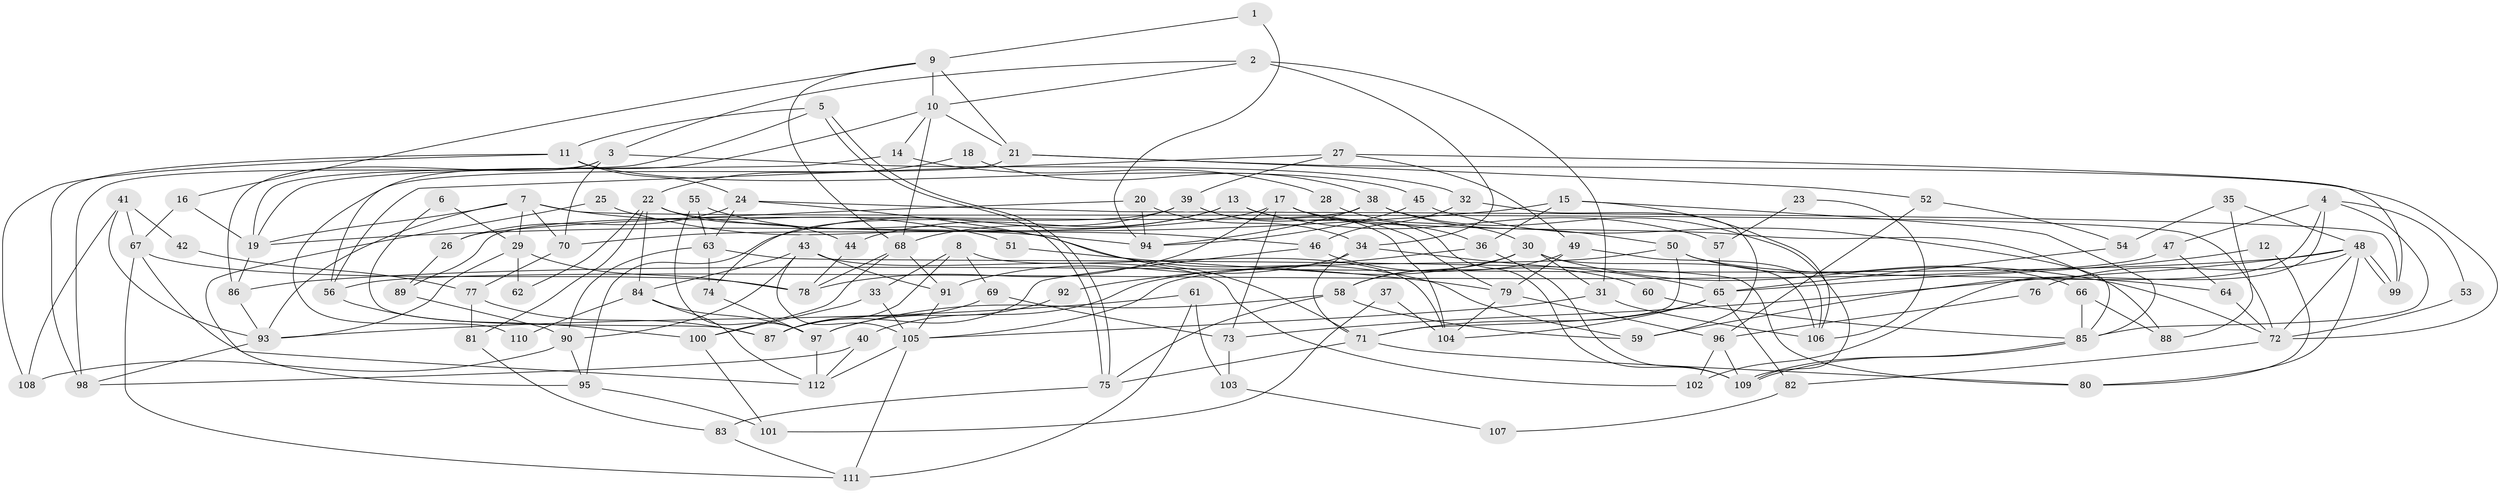 // Generated by graph-tools (version 1.1) at 2025/01/03/09/25 03:01:58]
// undirected, 112 vertices, 224 edges
graph export_dot {
graph [start="1"]
  node [color=gray90,style=filled];
  1;
  2;
  3;
  4;
  5;
  6;
  7;
  8;
  9;
  10;
  11;
  12;
  13;
  14;
  15;
  16;
  17;
  18;
  19;
  20;
  21;
  22;
  23;
  24;
  25;
  26;
  27;
  28;
  29;
  30;
  31;
  32;
  33;
  34;
  35;
  36;
  37;
  38;
  39;
  40;
  41;
  42;
  43;
  44;
  45;
  46;
  47;
  48;
  49;
  50;
  51;
  52;
  53;
  54;
  55;
  56;
  57;
  58;
  59;
  60;
  61;
  62;
  63;
  64;
  65;
  66;
  67;
  68;
  69;
  70;
  71;
  72;
  73;
  74;
  75;
  76;
  77;
  78;
  79;
  80;
  81;
  82;
  83;
  84;
  85;
  86;
  87;
  88;
  89;
  90;
  91;
  92;
  93;
  94;
  95;
  96;
  97;
  98;
  99;
  100;
  101;
  102;
  103;
  104;
  105;
  106;
  107;
  108;
  109;
  110;
  111;
  112;
  1 -- 94;
  1 -- 9;
  2 -- 10;
  2 -- 31;
  2 -- 3;
  2 -- 34;
  3 -- 70;
  3 -- 32;
  3 -- 86;
  3 -- 98;
  4 -- 102;
  4 -- 85;
  4 -- 47;
  4 -- 53;
  4 -- 59;
  5 -- 75;
  5 -- 75;
  5 -- 11;
  5 -- 19;
  6 -- 29;
  6 -- 87;
  7 -- 19;
  7 -- 93;
  7 -- 29;
  7 -- 51;
  7 -- 70;
  7 -- 72;
  8 -- 87;
  8 -- 33;
  8 -- 69;
  8 -- 104;
  9 -- 16;
  9 -- 68;
  9 -- 10;
  9 -- 21;
  10 -- 21;
  10 -- 14;
  10 -- 56;
  10 -- 68;
  11 -- 24;
  11 -- 45;
  11 -- 98;
  11 -- 108;
  12 -- 80;
  12 -- 65;
  13 -- 109;
  13 -- 44;
  13 -- 57;
  13 -- 95;
  14 -- 19;
  14 -- 28;
  15 -- 106;
  15 -- 19;
  15 -- 36;
  15 -- 85;
  16 -- 19;
  16 -- 67;
  17 -- 36;
  17 -- 78;
  17 -- 70;
  17 -- 73;
  17 -- 88;
  18 -- 22;
  18 -- 38;
  19 -- 86;
  20 -- 34;
  20 -- 26;
  20 -- 94;
  21 -- 72;
  21 -- 52;
  21 -- 110;
  22 -- 81;
  22 -- 84;
  22 -- 44;
  22 -- 46;
  22 -- 62;
  23 -- 57;
  23 -- 106;
  24 -- 63;
  24 -- 99;
  24 -- 26;
  24 -- 71;
  25 -- 95;
  25 -- 94;
  26 -- 89;
  27 -- 56;
  27 -- 49;
  27 -- 39;
  27 -- 99;
  28 -- 30;
  29 -- 93;
  29 -- 62;
  29 -- 78;
  30 -- 40;
  30 -- 72;
  30 -- 31;
  30 -- 58;
  30 -- 106;
  31 -- 106;
  31 -- 105;
  32 -- 59;
  32 -- 46;
  33 -- 100;
  33 -- 105;
  34 -- 65;
  34 -- 71;
  34 -- 91;
  35 -- 88;
  35 -- 48;
  35 -- 54;
  36 -- 109;
  36 -- 92;
  37 -- 101;
  37 -- 104;
  38 -- 50;
  38 -- 109;
  38 -- 89;
  38 -- 94;
  39 -- 68;
  39 -- 74;
  39 -- 79;
  39 -- 104;
  40 -- 112;
  40 -- 98;
  41 -- 93;
  41 -- 67;
  41 -- 42;
  41 -- 108;
  42 -- 77;
  43 -- 91;
  43 -- 84;
  43 -- 90;
  43 -- 102;
  43 -- 105;
  44 -- 78;
  45 -- 85;
  45 -- 94;
  46 -- 60;
  46 -- 87;
  47 -- 64;
  47 -- 56;
  48 -- 80;
  48 -- 99;
  48 -- 99;
  48 -- 72;
  48 -- 73;
  48 -- 76;
  48 -- 86;
  49 -- 79;
  49 -- 58;
  49 -- 106;
  50 -- 71;
  50 -- 105;
  50 -- 64;
  50 -- 66;
  51 -- 79;
  52 -- 54;
  52 -- 96;
  53 -- 72;
  54 -- 65;
  55 -- 97;
  55 -- 59;
  55 -- 63;
  56 -- 100;
  57 -- 65;
  58 -- 75;
  58 -- 59;
  58 -- 97;
  60 -- 85;
  61 -- 111;
  61 -- 93;
  61 -- 103;
  63 -- 90;
  63 -- 74;
  63 -- 80;
  64 -- 72;
  65 -- 104;
  65 -- 71;
  65 -- 82;
  66 -- 85;
  66 -- 88;
  67 -- 78;
  67 -- 112;
  67 -- 111;
  68 -- 91;
  68 -- 78;
  68 -- 100;
  69 -- 73;
  69 -- 87;
  70 -- 77;
  71 -- 75;
  71 -- 80;
  72 -- 82;
  73 -- 103;
  74 -- 97;
  75 -- 83;
  76 -- 96;
  77 -- 87;
  77 -- 81;
  79 -- 104;
  79 -- 96;
  81 -- 83;
  82 -- 107;
  83 -- 111;
  84 -- 97;
  84 -- 112;
  84 -- 110;
  85 -- 109;
  85 -- 109;
  86 -- 93;
  89 -- 90;
  90 -- 108;
  90 -- 95;
  91 -- 105;
  92 -- 97;
  93 -- 98;
  95 -- 101;
  96 -- 102;
  96 -- 109;
  97 -- 112;
  100 -- 101;
  103 -- 107;
  105 -- 111;
  105 -- 112;
}
